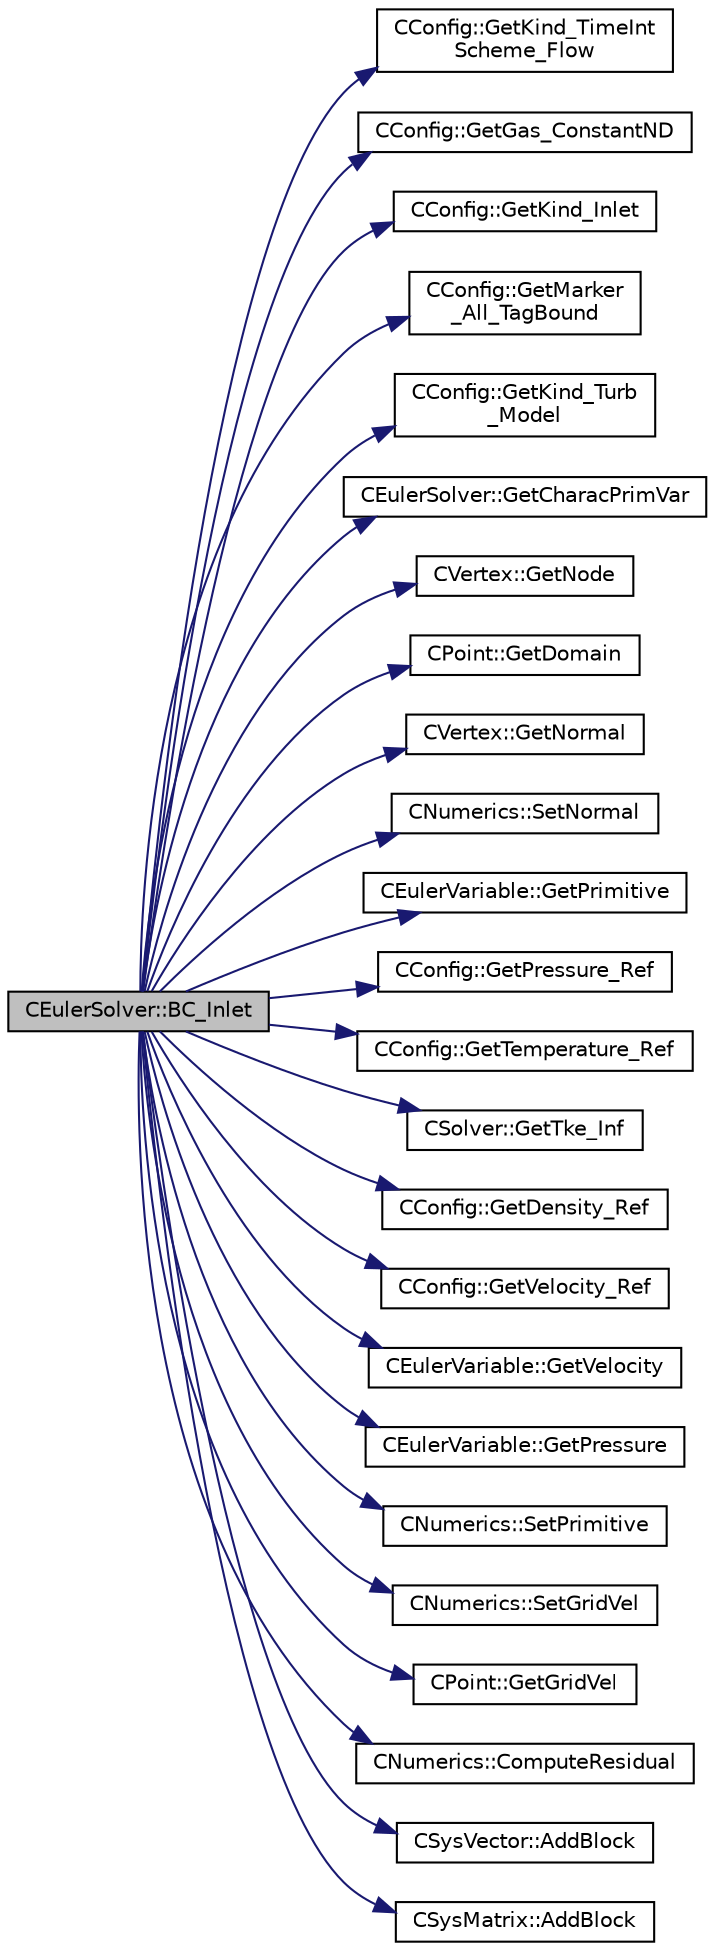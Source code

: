 digraph "CEulerSolver::BC_Inlet"
{
  edge [fontname="Helvetica",fontsize="10",labelfontname="Helvetica",labelfontsize="10"];
  node [fontname="Helvetica",fontsize="10",shape=record];
  rankdir="LR";
  Node684 [label="CEulerSolver::BC_Inlet",height=0.2,width=0.4,color="black", fillcolor="grey75", style="filled", fontcolor="black"];
  Node684 -> Node685 [color="midnightblue",fontsize="10",style="solid",fontname="Helvetica"];
  Node685 [label="CConfig::GetKind_TimeInt\lScheme_Flow",height=0.2,width=0.4,color="black", fillcolor="white", style="filled",URL="$class_c_config.html#a20e5fd7b43cfd2bf2bcf5137f12bc635",tooltip="Get the kind of integration scheme (explicit or implicit) for the flow equations. ..."];
  Node684 -> Node686 [color="midnightblue",fontsize="10",style="solid",fontname="Helvetica"];
  Node686 [label="CConfig::GetGas_ConstantND",height=0.2,width=0.4,color="black", fillcolor="white", style="filled",URL="$class_c_config.html#a6d835a954bb5e99c5a3de6db5ed24ff3",tooltip="Get the value of specific gas constant. "];
  Node684 -> Node687 [color="midnightblue",fontsize="10",style="solid",fontname="Helvetica"];
  Node687 [label="CConfig::GetKind_Inlet",height=0.2,width=0.4,color="black", fillcolor="white", style="filled",URL="$class_c_config.html#a876529a5586b9e4e227c7dfdc8eca78f",tooltip="Get the kind of inlet boundary condition treatment (total conditions or mass flow). "];
  Node684 -> Node688 [color="midnightblue",fontsize="10",style="solid",fontname="Helvetica"];
  Node688 [label="CConfig::GetMarker\l_All_TagBound",height=0.2,width=0.4,color="black", fillcolor="white", style="filled",URL="$class_c_config.html#a967e969a3beb24bb6e57d7036af003be",tooltip="Get the index of the surface defined in the geometry file. "];
  Node684 -> Node689 [color="midnightblue",fontsize="10",style="solid",fontname="Helvetica"];
  Node689 [label="CConfig::GetKind_Turb\l_Model",height=0.2,width=0.4,color="black", fillcolor="white", style="filled",URL="$class_c_config.html#a40aaed07fc5844d505d2c0b7076594d7",tooltip="Get the kind of the turbulence model. "];
  Node684 -> Node690 [color="midnightblue",fontsize="10",style="solid",fontname="Helvetica"];
  Node690 [label="CEulerSolver::GetCharacPrimVar",height=0.2,width=0.4,color="black", fillcolor="white", style="filled",URL="$class_c_euler_solver.html#a5000bb7537dd001499d436617e1421f7",tooltip="Value of the characteristic variables at the boundaries. "];
  Node684 -> Node691 [color="midnightblue",fontsize="10",style="solid",fontname="Helvetica"];
  Node691 [label="CVertex::GetNode",height=0.2,width=0.4,color="black", fillcolor="white", style="filled",URL="$class_c_vertex.html#a95c513bf927464157ed96b6c79779a1f",tooltip="Get the node of the vertex. "];
  Node684 -> Node692 [color="midnightblue",fontsize="10",style="solid",fontname="Helvetica"];
  Node692 [label="CPoint::GetDomain",height=0.2,width=0.4,color="black", fillcolor="white", style="filled",URL="$class_c_point.html#a1d7e22a60d4cfef356af1cba2bab3e55",tooltip="For parallel computation, its indicates if a point must be computed or not. "];
  Node684 -> Node693 [color="midnightblue",fontsize="10",style="solid",fontname="Helvetica"];
  Node693 [label="CVertex::GetNormal",height=0.2,width=0.4,color="black", fillcolor="white", style="filled",URL="$class_c_vertex.html#a0d289163c6f3384822fcb9ae86fc1c39",tooltip="Copy the the normal vector of a face. "];
  Node684 -> Node694 [color="midnightblue",fontsize="10",style="solid",fontname="Helvetica"];
  Node694 [label="CNumerics::SetNormal",height=0.2,width=0.4,color="black", fillcolor="white", style="filled",URL="$class_c_numerics.html#a41903d97957f351cd9ee63ca404985b1",tooltip="Set the value of the normal vector to the face between two points. "];
  Node684 -> Node695 [color="midnightblue",fontsize="10",style="solid",fontname="Helvetica"];
  Node695 [label="CEulerVariable::GetPrimitive",height=0.2,width=0.4,color="black", fillcolor="white", style="filled",URL="$class_c_euler_variable.html#ac74de02753701aa447cd3e125d8cab7d",tooltip="Get the primitive variables. "];
  Node684 -> Node696 [color="midnightblue",fontsize="10",style="solid",fontname="Helvetica"];
  Node696 [label="CConfig::GetPressure_Ref",height=0.2,width=0.4,color="black", fillcolor="white", style="filled",URL="$class_c_config.html#a39147c417b27ad7df00efea4ea1fcecc",tooltip="Get the value of the reference pressure for non-dimensionalization. "];
  Node684 -> Node697 [color="midnightblue",fontsize="10",style="solid",fontname="Helvetica"];
  Node697 [label="CConfig::GetTemperature_Ref",height=0.2,width=0.4,color="black", fillcolor="white", style="filled",URL="$class_c_config.html#a8ec4a0951d9a432dadffad665a9892b3",tooltip="Get the value of the reference temperature for non-dimensionalization. "];
  Node684 -> Node698 [color="midnightblue",fontsize="10",style="solid",fontname="Helvetica"];
  Node698 [label="CSolver::GetTke_Inf",height=0.2,width=0.4,color="black", fillcolor="white", style="filled",URL="$class_c_solver.html#ad7c1f0fa554117fa424f3b90062946c7",tooltip="A virtual member. "];
  Node684 -> Node699 [color="midnightblue",fontsize="10",style="solid",fontname="Helvetica"];
  Node699 [label="CConfig::GetDensity_Ref",height=0.2,width=0.4,color="black", fillcolor="white", style="filled",URL="$class_c_config.html#a8cc3d7d06d995bf315cbed96412a9b7e",tooltip="Get the value of the reference density for non-dimensionalization. "];
  Node684 -> Node700 [color="midnightblue",fontsize="10",style="solid",fontname="Helvetica"];
  Node700 [label="CConfig::GetVelocity_Ref",height=0.2,width=0.4,color="black", fillcolor="white", style="filled",URL="$class_c_config.html#a8f2c6f68c1e3756237596a7274e713f4",tooltip="Get the value of the reference velocity for non-dimensionalization. "];
  Node684 -> Node701 [color="midnightblue",fontsize="10",style="solid",fontname="Helvetica"];
  Node701 [label="CEulerVariable::GetVelocity",height=0.2,width=0.4,color="black", fillcolor="white", style="filled",URL="$class_c_euler_variable.html#afb2ba375855bc63c9bc96227efaece99",tooltip="Get the velocity of the flow. "];
  Node684 -> Node702 [color="midnightblue",fontsize="10",style="solid",fontname="Helvetica"];
  Node702 [label="CEulerVariable::GetPressure",height=0.2,width=0.4,color="black", fillcolor="white", style="filled",URL="$class_c_euler_variable.html#a5e1ee3cd1062365d7da17ee3ee49537e",tooltip="Get the flow pressure. "];
  Node684 -> Node703 [color="midnightblue",fontsize="10",style="solid",fontname="Helvetica"];
  Node703 [label="CNumerics::SetPrimitive",height=0.2,width=0.4,color="black", fillcolor="white", style="filled",URL="$class_c_numerics.html#af72b17d397adf09beed2e99e2daf895c",tooltip="Set the value of the primitive variables. "];
  Node684 -> Node704 [color="midnightblue",fontsize="10",style="solid",fontname="Helvetica"];
  Node704 [label="CNumerics::SetGridVel",height=0.2,width=0.4,color="black", fillcolor="white", style="filled",URL="$class_c_numerics.html#ae15b9e4ad2008444365109c434e24207",tooltip="Set the velocity of the computational grid. "];
  Node684 -> Node705 [color="midnightblue",fontsize="10",style="solid",fontname="Helvetica"];
  Node705 [label="CPoint::GetGridVel",height=0.2,width=0.4,color="black", fillcolor="white", style="filled",URL="$class_c_point.html#a62ec636f4a05ac578b582a053e8553f9",tooltip="Get the value of the grid velocity at the point. "];
  Node684 -> Node706 [color="midnightblue",fontsize="10",style="solid",fontname="Helvetica"];
  Node706 [label="CNumerics::ComputeResidual",height=0.2,width=0.4,color="black", fillcolor="white", style="filled",URL="$class_c_numerics.html#abe734316e0047f463f059fd77a281958",tooltip="Compute the numerical residual. "];
  Node684 -> Node707 [color="midnightblue",fontsize="10",style="solid",fontname="Helvetica"];
  Node707 [label="CSysVector::AddBlock",height=0.2,width=0.4,color="black", fillcolor="white", style="filled",URL="$class_c_sys_vector.html#acd4c36df2ea0b7ad473944cff9bf5d72",tooltip="Add val_residual to the residual. "];
  Node684 -> Node708 [color="midnightblue",fontsize="10",style="solid",fontname="Helvetica"];
  Node708 [label="CSysMatrix::AddBlock",height=0.2,width=0.4,color="black", fillcolor="white", style="filled",URL="$class_c_sys_matrix.html#a85def3109e5aa5307268ca830a8f6522",tooltip="Adds the specified block to the sparse matrix. "];
}
